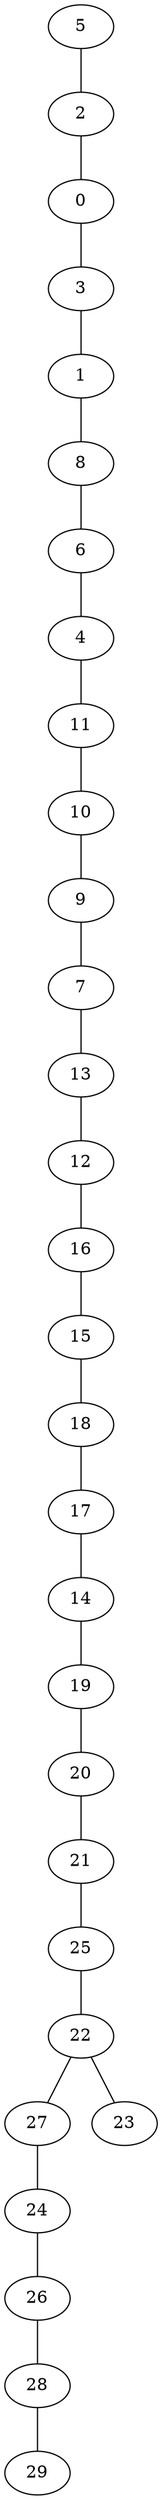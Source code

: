 graph G {
  5;
  2;
  0;
  3;
  1;
  8;
  6;
  4;
  11;
  10;
  9;
  7;
  13;
  12;
  16;
  15;
  18;
  17;
  14;
  19;
  20;
  21;
  25;
  22;
  27;
  24;
  26;
  28;
  29;
  23;
   5 -- 2;
   2 -- 0;
   0 -- 3;
   3 -- 1;
   1 -- 8;
   8 -- 6;
   6 -- 4;
   4 -- 11;
   11 -- 10;
   10 -- 9;
   9 -- 7;
   7 -- 13;
   13 -- 12;
   12 -- 16;
   16 -- 15;
   15 -- 18;
   18 -- 17;
   17 -- 14;
   14 -- 19;
   19 -- 20;
   20 -- 21;
   21 -- 25;
   25 -- 22;
   22 -- 27;
   27 -- 24;
   24 -- 26;
   26 -- 28;
   28 -- 29;
   22 -- 23;
}
